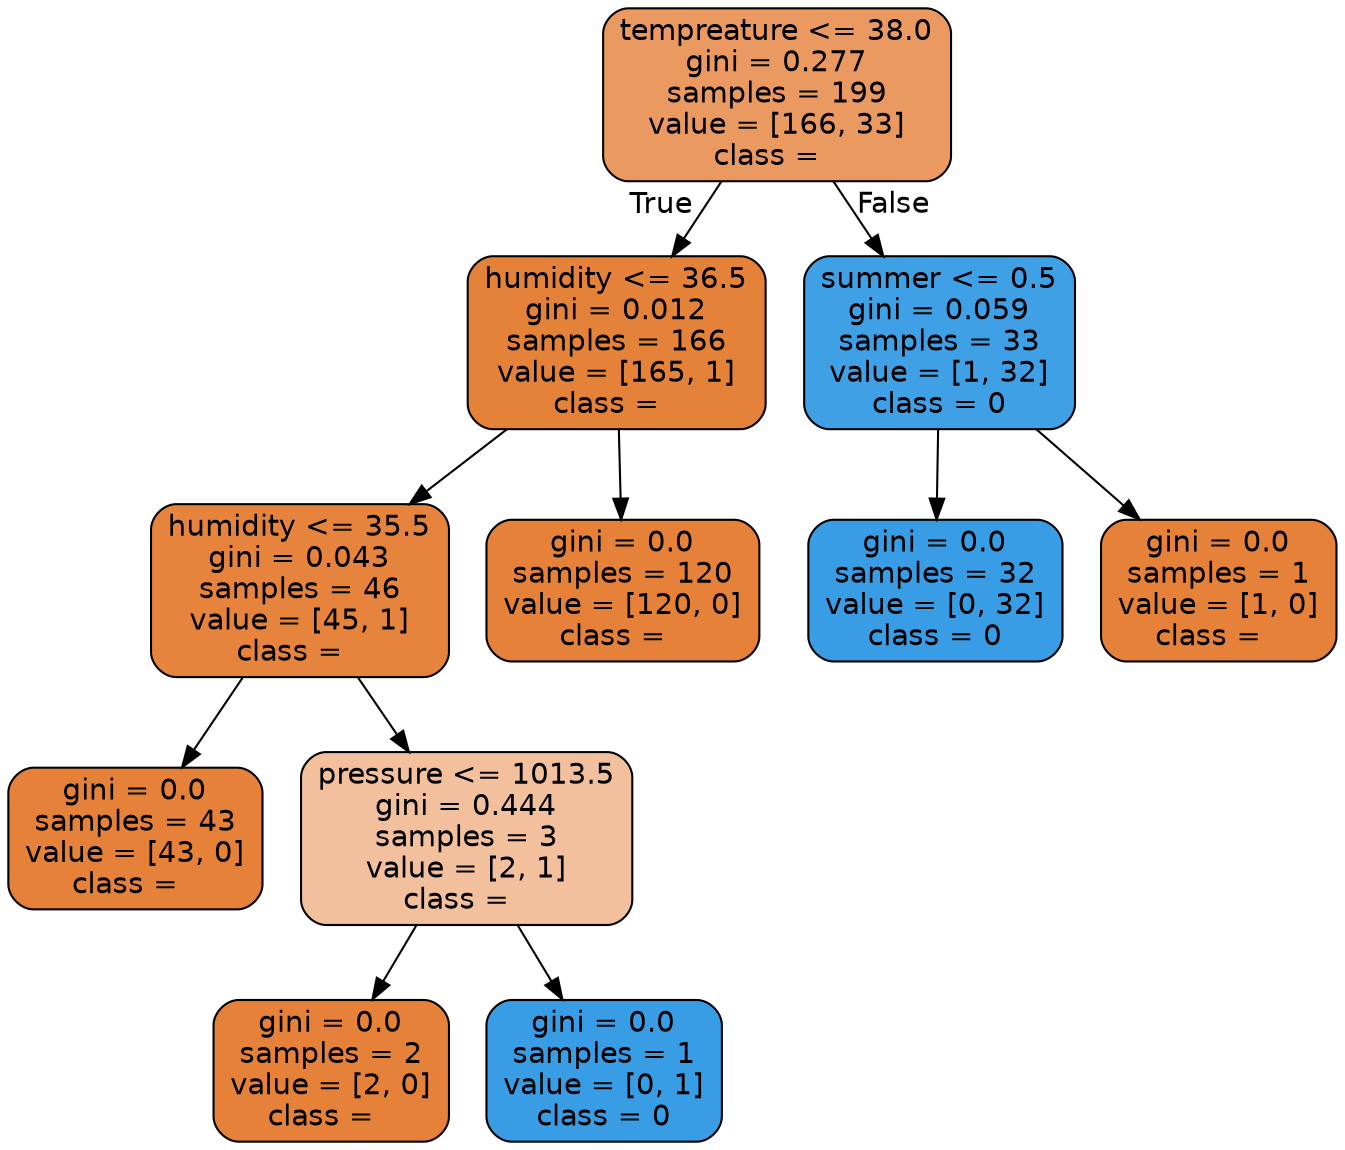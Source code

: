digraph Tree {
node [shape=box, style="filled, rounded", color="black", fontname=helvetica] ;
edge [fontname=helvetica] ;
0 [label="tempreature <= 38.0\ngini = 0.277\nsamples = 199\nvalue = [166, 33]\nclass =  ", fillcolor="#ea9a60"] ;
1 [label="humidity <= 36.5\ngini = 0.012\nsamples = 166\nvalue = [165, 1]\nclass =  ", fillcolor="#e5823a"] ;
0 -> 1 [labeldistance=2.5, labelangle=45, headlabel="True"] ;
2 [label="humidity <= 35.5\ngini = 0.043\nsamples = 46\nvalue = [45, 1]\nclass =  ", fillcolor="#e6843d"] ;
1 -> 2 ;
3 [label="gini = 0.0\nsamples = 43\nvalue = [43, 0]\nclass =  ", fillcolor="#e58139"] ;
2 -> 3 ;
4 [label="pressure <= 1013.5\ngini = 0.444\nsamples = 3\nvalue = [2, 1]\nclass =  ", fillcolor="#f2c09c"] ;
2 -> 4 ;
5 [label="gini = 0.0\nsamples = 2\nvalue = [2, 0]\nclass =  ", fillcolor="#e58139"] ;
4 -> 5 ;
6 [label="gini = 0.0\nsamples = 1\nvalue = [0, 1]\nclass = 0", fillcolor="#399de5"] ;
4 -> 6 ;
7 [label="gini = 0.0\nsamples = 120\nvalue = [120, 0]\nclass =  ", fillcolor="#e58139"] ;
1 -> 7 ;
8 [label="summer <= 0.5\ngini = 0.059\nsamples = 33\nvalue = [1, 32]\nclass = 0", fillcolor="#3fa0e6"] ;
0 -> 8 [labeldistance=2.5, labelangle=-45, headlabel="False"] ;
9 [label="gini = 0.0\nsamples = 32\nvalue = [0, 32]\nclass = 0", fillcolor="#399de5"] ;
8 -> 9 ;
10 [label="gini = 0.0\nsamples = 1\nvalue = [1, 0]\nclass =  ", fillcolor="#e58139"] ;
8 -> 10 ;
}